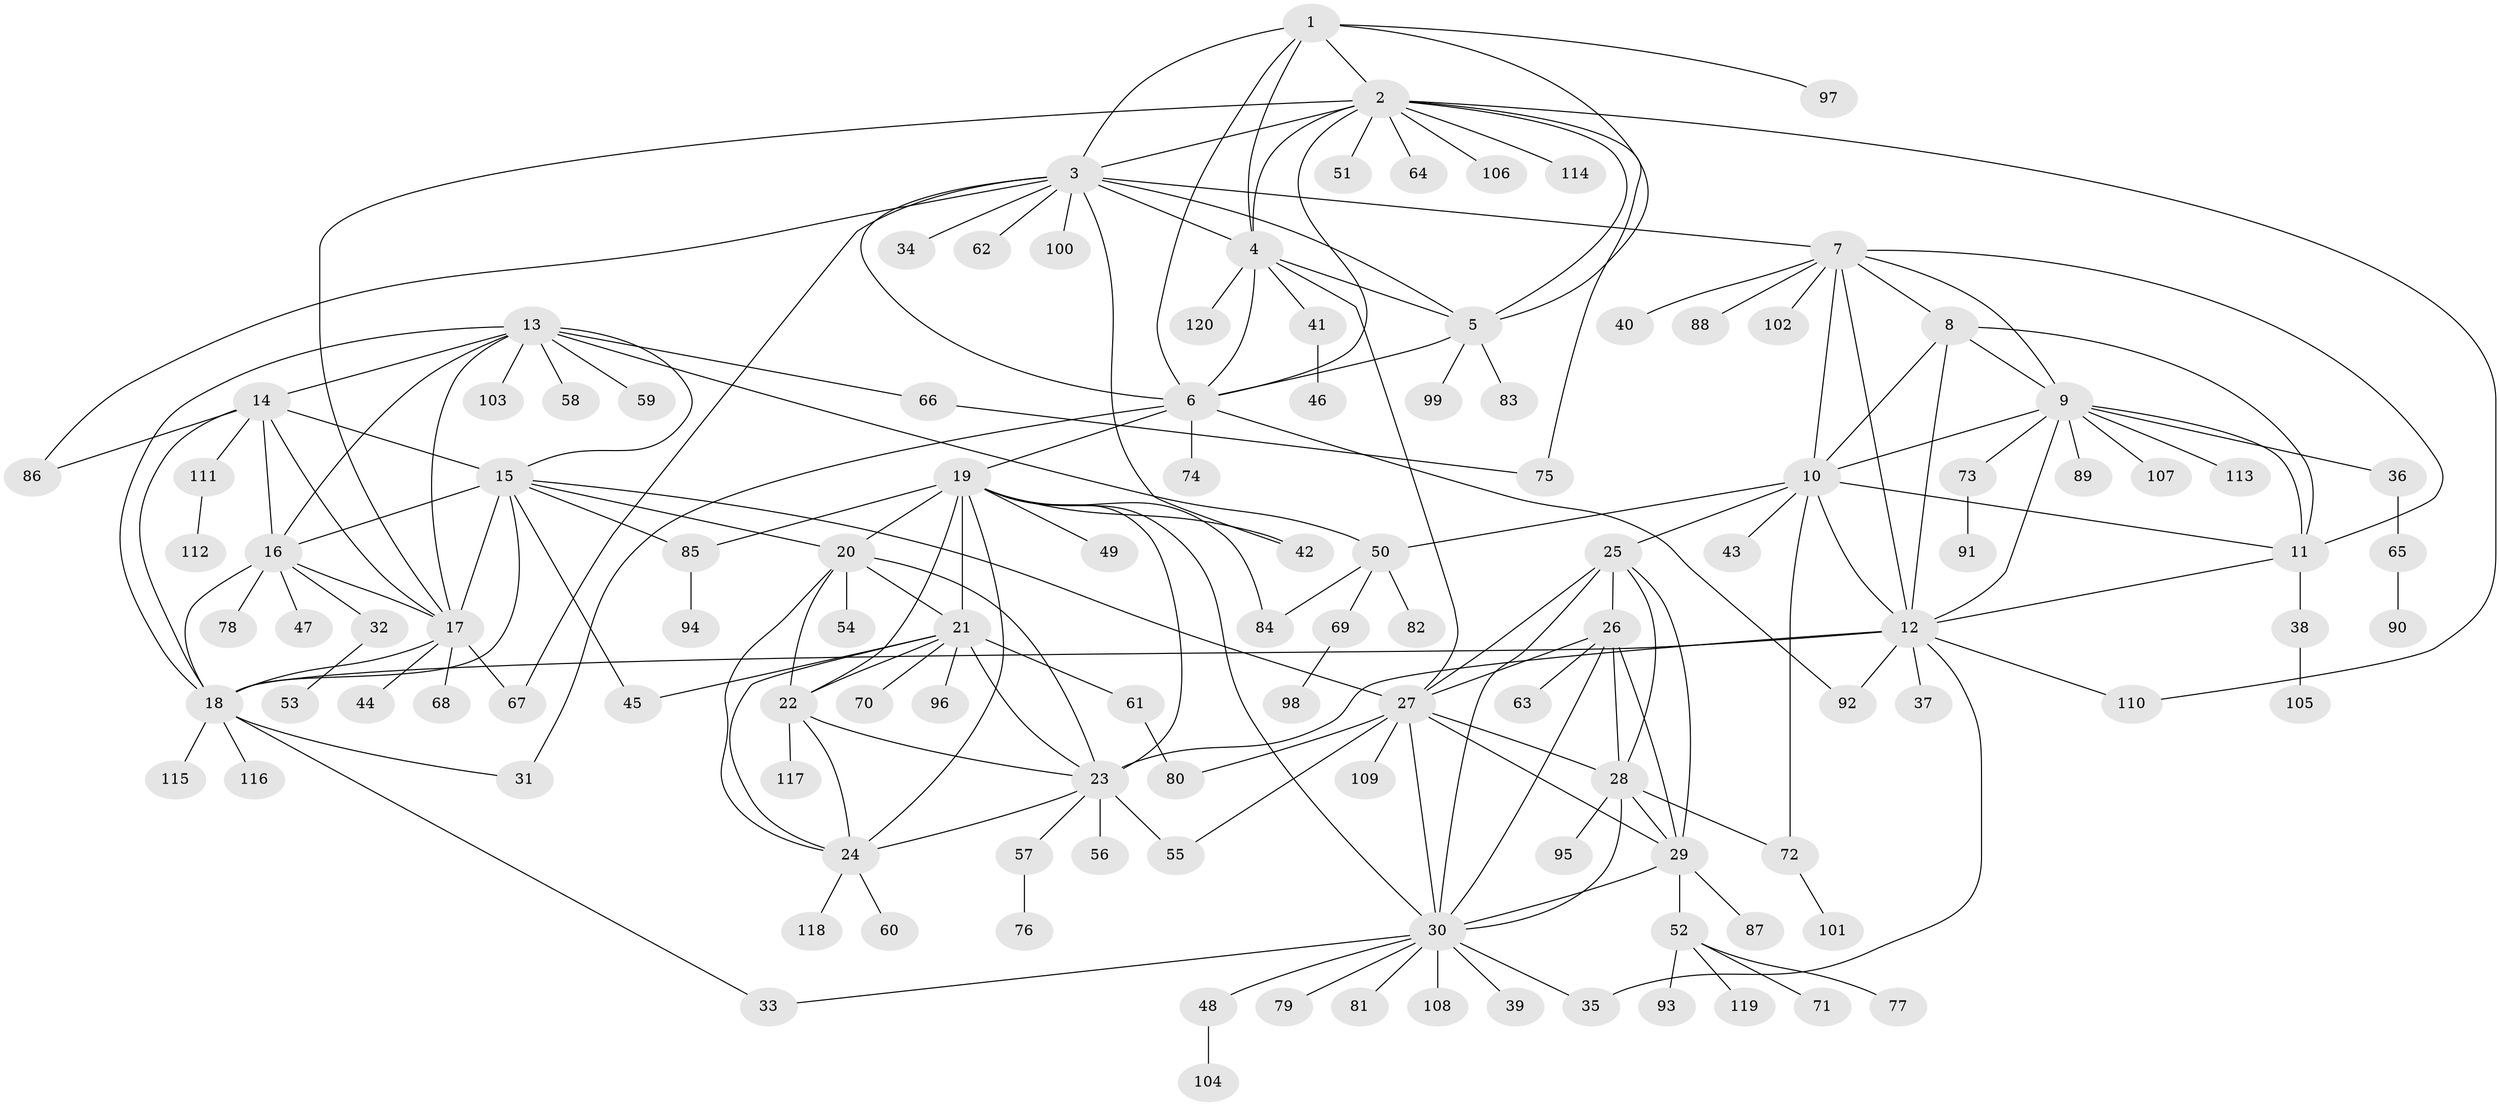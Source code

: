 // coarse degree distribution, {2: 0.15, 12: 0.016666666666666666, 9: 0.03333333333333333, 6: 0.1, 7: 0.05, 1: 0.4666666666666667, 8: 0.08333333333333333, 5: 0.03333333333333333, 4: 0.05, 3: 0.016666666666666666}
// Generated by graph-tools (version 1.1) at 2025/37/03/04/25 23:37:46]
// undirected, 120 vertices, 191 edges
graph export_dot {
  node [color=gray90,style=filled];
  1;
  2;
  3;
  4;
  5;
  6;
  7;
  8;
  9;
  10;
  11;
  12;
  13;
  14;
  15;
  16;
  17;
  18;
  19;
  20;
  21;
  22;
  23;
  24;
  25;
  26;
  27;
  28;
  29;
  30;
  31;
  32;
  33;
  34;
  35;
  36;
  37;
  38;
  39;
  40;
  41;
  42;
  43;
  44;
  45;
  46;
  47;
  48;
  49;
  50;
  51;
  52;
  53;
  54;
  55;
  56;
  57;
  58;
  59;
  60;
  61;
  62;
  63;
  64;
  65;
  66;
  67;
  68;
  69;
  70;
  71;
  72;
  73;
  74;
  75;
  76;
  77;
  78;
  79;
  80;
  81;
  82;
  83;
  84;
  85;
  86;
  87;
  88;
  89;
  90;
  91;
  92;
  93;
  94;
  95;
  96;
  97;
  98;
  99;
  100;
  101;
  102;
  103;
  104;
  105;
  106;
  107;
  108;
  109;
  110;
  111;
  112;
  113;
  114;
  115;
  116;
  117;
  118;
  119;
  120;
  1 -- 2;
  1 -- 3;
  1 -- 4;
  1 -- 5;
  1 -- 6;
  1 -- 97;
  2 -- 3;
  2 -- 4;
  2 -- 5;
  2 -- 6;
  2 -- 17;
  2 -- 51;
  2 -- 64;
  2 -- 75;
  2 -- 106;
  2 -- 110;
  2 -- 114;
  3 -- 4;
  3 -- 5;
  3 -- 6;
  3 -- 7;
  3 -- 34;
  3 -- 42;
  3 -- 62;
  3 -- 67;
  3 -- 86;
  3 -- 100;
  4 -- 5;
  4 -- 6;
  4 -- 27;
  4 -- 41;
  4 -- 120;
  5 -- 6;
  5 -- 83;
  5 -- 99;
  6 -- 19;
  6 -- 31;
  6 -- 74;
  6 -- 92;
  7 -- 8;
  7 -- 9;
  7 -- 10;
  7 -- 11;
  7 -- 12;
  7 -- 40;
  7 -- 88;
  7 -- 102;
  8 -- 9;
  8 -- 10;
  8 -- 11;
  8 -- 12;
  9 -- 10;
  9 -- 11;
  9 -- 12;
  9 -- 36;
  9 -- 73;
  9 -- 89;
  9 -- 107;
  9 -- 113;
  10 -- 11;
  10 -- 12;
  10 -- 25;
  10 -- 43;
  10 -- 50;
  10 -- 72;
  11 -- 12;
  11 -- 38;
  12 -- 18;
  12 -- 23;
  12 -- 35;
  12 -- 37;
  12 -- 92;
  12 -- 110;
  13 -- 14;
  13 -- 15;
  13 -- 16;
  13 -- 17;
  13 -- 18;
  13 -- 50;
  13 -- 58;
  13 -- 59;
  13 -- 66;
  13 -- 103;
  14 -- 15;
  14 -- 16;
  14 -- 17;
  14 -- 18;
  14 -- 86;
  14 -- 111;
  15 -- 16;
  15 -- 17;
  15 -- 18;
  15 -- 20;
  15 -- 27;
  15 -- 45;
  15 -- 85;
  16 -- 17;
  16 -- 18;
  16 -- 32;
  16 -- 47;
  16 -- 78;
  17 -- 18;
  17 -- 44;
  17 -- 67;
  17 -- 68;
  18 -- 31;
  18 -- 33;
  18 -- 115;
  18 -- 116;
  19 -- 20;
  19 -- 21;
  19 -- 22;
  19 -- 23;
  19 -- 24;
  19 -- 30;
  19 -- 42;
  19 -- 49;
  19 -- 84;
  19 -- 85;
  20 -- 21;
  20 -- 22;
  20 -- 23;
  20 -- 24;
  20 -- 54;
  21 -- 22;
  21 -- 23;
  21 -- 24;
  21 -- 45;
  21 -- 61;
  21 -- 70;
  21 -- 96;
  22 -- 23;
  22 -- 24;
  22 -- 117;
  23 -- 24;
  23 -- 55;
  23 -- 56;
  23 -- 57;
  24 -- 60;
  24 -- 118;
  25 -- 26;
  25 -- 27;
  25 -- 28;
  25 -- 29;
  25 -- 30;
  26 -- 27;
  26 -- 28;
  26 -- 29;
  26 -- 30;
  26 -- 63;
  27 -- 28;
  27 -- 29;
  27 -- 30;
  27 -- 55;
  27 -- 80;
  27 -- 109;
  28 -- 29;
  28 -- 30;
  28 -- 72;
  28 -- 95;
  29 -- 30;
  29 -- 52;
  29 -- 87;
  30 -- 33;
  30 -- 35;
  30 -- 39;
  30 -- 48;
  30 -- 79;
  30 -- 81;
  30 -- 108;
  32 -- 53;
  36 -- 65;
  38 -- 105;
  41 -- 46;
  48 -- 104;
  50 -- 69;
  50 -- 82;
  50 -- 84;
  52 -- 71;
  52 -- 77;
  52 -- 93;
  52 -- 119;
  57 -- 76;
  61 -- 80;
  65 -- 90;
  66 -- 75;
  69 -- 98;
  72 -- 101;
  73 -- 91;
  85 -- 94;
  111 -- 112;
}
